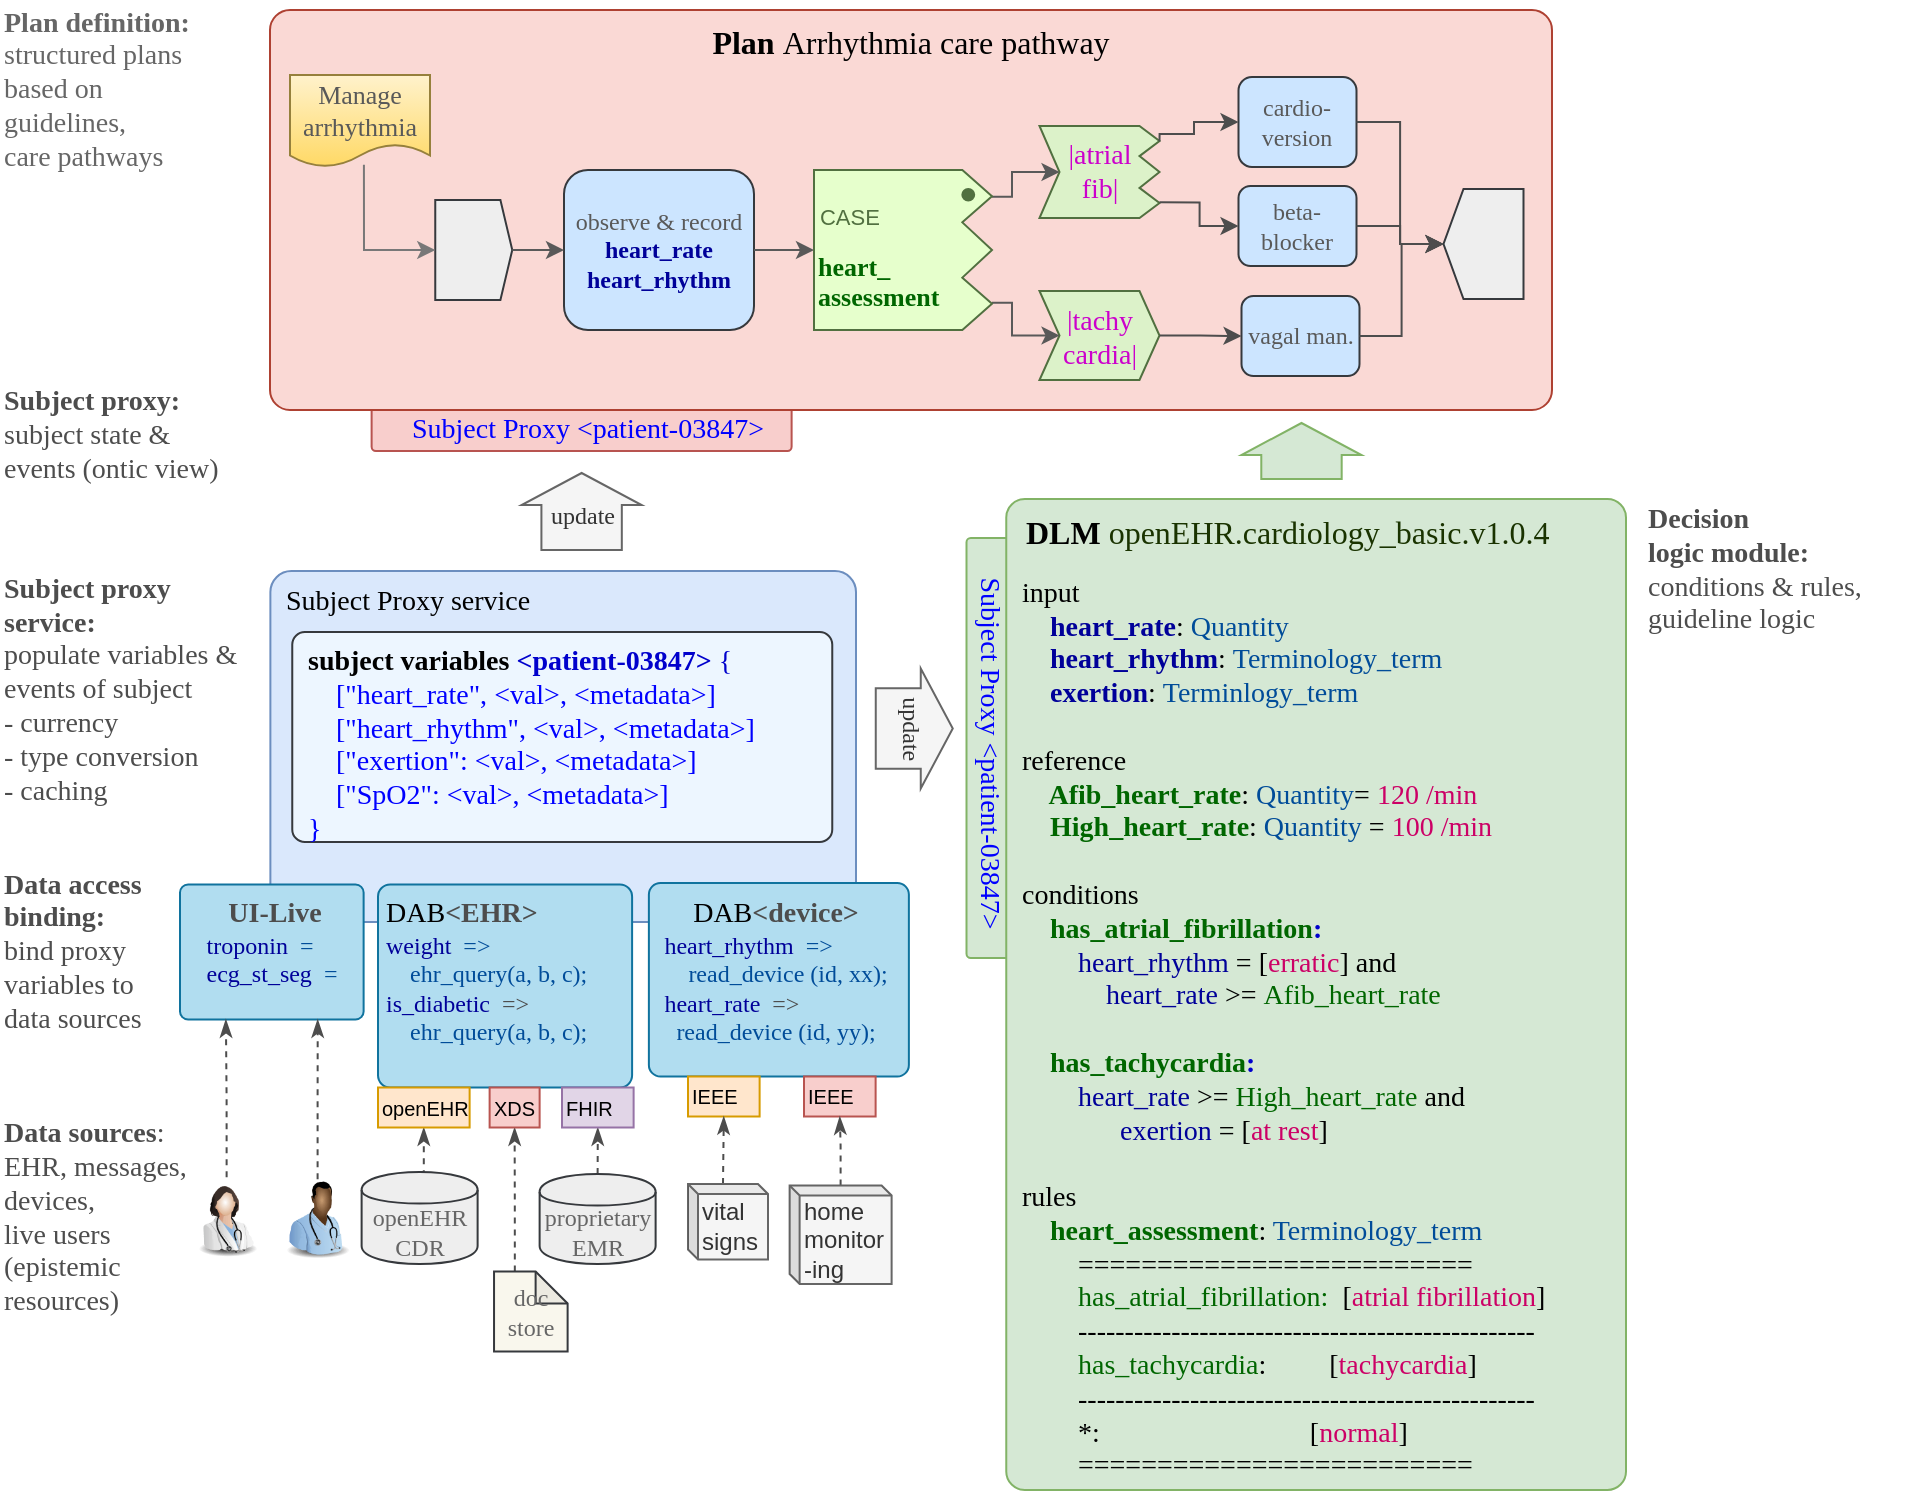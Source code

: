 <mxfile version="12.6.5" type="device"><diagram id="-mjmxiD4SZ3i_Z-_ZSI0" name="Page-1"><mxGraphModel dx="1366" dy="816" grid="1" gridSize="10" guides="1" tooltips="1" connect="1" arrows="1" fold="1" page="1" pageScale="1" pageWidth="1169" pageHeight="827" math="0" shadow="0"><root><mxCell id="0"/><mxCell id="1" parent="0"/><mxCell id="UP3Pb1jud_UOYfhr0eTS-2" value="&lt;div style=&quot;font-size: 14px&quot;&gt;Subject Proxy &amp;lt;patient-03847&amp;gt;&lt;/div&gt;" style="rounded=1;whiteSpace=wrap;html=1;fontSize=14;arcSize=6;verticalAlign=bottom;fillColor=#d5e8d4;strokeColor=#82b366;fontFamily=Tahoma;align=center;spacingLeft=6;strokeWidth=1;rotation=90;fontColor=#0000FF;" vertex="1" parent="1"><mxGeometry x="504.0" y="391.25" width="210" height="35.5" as="geometry"/></mxCell><mxCell id="UP3Pb1jud_UOYfhr0eTS-1" value="&lt;div style=&quot;font-size: 14px&quot;&gt;Subject Proxy &amp;lt;patient-03847&amp;gt;&lt;/div&gt;" style="rounded=1;whiteSpace=wrap;html=1;fontSize=14;arcSize=6;verticalAlign=bottom;fillColor=#f8cecc;strokeColor=#b85450;fontFamily=Tahoma;align=center;spacingLeft=6;strokeWidth=1;fontColor=#0000FF;" vertex="1" parent="1"><mxGeometry x="293.81" y="225" width="210" height="35.5" as="geometry"/></mxCell><mxCell id="zqO9n0Ix8KRmHUmPDD_M-1" value="&lt;div style=&quot;font-size: 14px&quot;&gt;Subject Proxy service&lt;/div&gt;" style="rounded=1;whiteSpace=wrap;html=1;fontSize=14;arcSize=6;verticalAlign=top;fillColor=#dae8fc;strokeColor=#6c8ebf;fontFamily=Tahoma;align=left;spacingLeft=6;strokeWidth=1;" parent="1" vertex="1"><mxGeometry x="243.19" y="320.5" width="292.81" height="175.5" as="geometry"/></mxCell><mxCell id="RvP3062w9t06JpOHgTbH-71" value="&lt;div style=&quot;text-align: center ; font-size: 16px&quot;&gt;&lt;b&gt;DLM&lt;/b&gt; &lt;span style=&quot;font-size: 16px&quot;&gt;&lt;font style=&quot;font-size: 16px&quot; color=&quot;#1a3300&quot;&gt;openEHR.cardiology_basic.v1.0.4&lt;/font&gt;&lt;/span&gt;&lt;/div&gt;&lt;font color=&quot;#595959&quot; style=&quot;font-size: 16px&quot;&gt;&lt;div style=&quot;text-align: center ; font-size: 16px&quot;&gt;&lt;span style=&quot;font-size: 16px&quot;&gt;&amp;nbsp; &amp;nbsp; &amp;nbsp; &amp;nbsp; &amp;nbsp;&lt;/span&gt;&lt;span style=&quot;font-size: 16px&quot;&gt;&amp;nbsp; &amp;nbsp; &amp;nbsp; &amp;nbsp;&lt;/span&gt;&lt;/div&gt;&lt;/font&gt;" style="rounded=1;whiteSpace=wrap;html=1;fontSize=16;arcSize=3;verticalAlign=top;fillColor=#d5e8d4;strokeColor=#82b366;align=left;spacingLeft=8;fontFamily=Tahoma;" parent="1" vertex="1"><mxGeometry x="611.13" y="284.5" width="309.87" height="495.5" as="geometry"/></mxCell><mxCell id="dO6ojmiXCGP0qlEIDVPj-18" value="&lt;font style=&quot;font-size: 14px&quot;&gt;DAB&lt;b&gt;&lt;font color=&quot;#4d4d4d&quot; style=&quot;font-size: 14px&quot;&gt;&amp;lt;EHR&amp;gt;&lt;/font&gt;&lt;/b&gt;&lt;/font&gt;&lt;font style=&quot;font-size: 12px&quot;&gt;&lt;br style=&quot;font-size: 12px&quot;&gt;&lt;div style=&quot;font-size: 12px&quot;&gt;&lt;font style=&quot;font-size: 12px&quot; color=&quot;#000099&quot;&gt;weight&lt;/font&gt;&lt;font color=&quot;#004c99&quot; style=&quot;font-size: 12px&quot;&gt;&amp;nbsp;&lt;/font&gt;&lt;font color=&quot;#004c99&quot; style=&quot;font-size: 12px&quot;&gt;&amp;nbsp;&lt;/font&gt;&lt;font color=&quot;#004c99&quot; style=&quot;font-size: 12px&quot;&gt;=&amp;gt;&amp;nbsp;&lt;/font&gt;&lt;/div&gt;&lt;div style=&quot;font-size: 12px&quot;&gt;&lt;font color=&quot;#004c99&quot; style=&quot;font-size: 12px&quot;&gt;&amp;nbsp; &amp;nbsp; ehr_query(a, b, c);&lt;/font&gt;&lt;br style=&quot;font-size: 12px&quot;&gt;&lt;/div&gt;&lt;/font&gt;&lt;span style=&quot;font-size: 12px&quot;&gt;&lt;div style=&quot;font-size: 12px&quot;&gt;&lt;font color=&quot;#000099&quot; style=&quot;font-size: 12px&quot;&gt;is_diabetic&lt;/font&gt;&lt;font color=&quot;#99004d&quot; style=&quot;font-size: 12px&quot;&gt;&amp;nbsp;&lt;/font&gt;&lt;font color=&quot;#004c99&quot; style=&quot;color: rgb(153 , 0 , 77) ; font-size: 12px&quot;&gt;&amp;nbsp;&lt;/font&gt;&lt;font color=&quot;#4d4d4d&quot; style=&quot;font-size: 12px&quot;&gt;&lt;font style=&quot;font-size: 12px&quot;&gt;=&amp;gt;&lt;/font&gt;&lt;/font&gt;&lt;/div&gt;&lt;/span&gt;&lt;span style=&quot;font-size: 12px&quot;&gt;&lt;font color=&quot;#4d4d4d&quot; style=&quot;font-size: 12px&quot;&gt;&amp;nbsp; &amp;nbsp;&amp;nbsp;&lt;/font&gt;&lt;/span&gt;&lt;span style=&quot;color: rgb(0 , 76 , 153) ; font-size: 12px&quot;&gt;ehr_query(a, b, c);&lt;/span&gt;&lt;span style=&quot;color: rgb(0 , 76 , 153) ; font-size: 12px&quot;&gt;&lt;br style=&quot;font-size: 12px&quot;&gt;&lt;/span&gt;&lt;span style=&quot;font-size: 12px&quot;&gt;&lt;div style=&quot;font-size: 12px&quot;&gt;&lt;br style=&quot;font-size: 12px&quot;&gt;&lt;/div&gt;&lt;/span&gt;" style="rounded=1;whiteSpace=wrap;html=1;fontSize=12;arcSize=6;verticalAlign=top;fillColor=#b1ddf0;strokeColor=#10739e;spacingLeft=2;fontFamily=Tahoma;align=left;" parent="1" vertex="1"><mxGeometry x="297" y="477.25" width="127.05" height="101.5" as="geometry"/></mxCell><mxCell id="16MvoikH8xTGFlD27zRF-5" value="&lt;b style=&quot;font-size: 14px&quot;&gt;Decision&amp;nbsp;&amp;nbsp;&lt;br style=&quot;font-size: 14px&quot;&gt;logic&amp;nbsp;module:&lt;/b&gt;&lt;br style=&quot;font-size: 14px&quot;&gt;conditions &amp;amp; rules,&lt;br&gt;guideline logic" style="text;html=1;align=left;verticalAlign=middle;resizable=0;points=[];autosize=1;fontSize=14;fontColor=#4D4D4D;fontFamily=Tahoma;" parent="1" vertex="1"><mxGeometry x="930" y="284.5" width="130" height="70" as="geometry"/></mxCell><mxCell id="16MvoikH8xTGFlD27zRF-6" value="&lt;b style=&quot;font-size: 14px&quot;&gt;Subject proxy:&lt;/b&gt;&lt;br style=&quot;font-size: 14px&quot;&gt;subject state &amp;amp; &lt;br&gt;events&amp;nbsp;(ontic view)" style="text;html=1;align=left;verticalAlign=middle;resizable=0;points=[];autosize=1;fontSize=14;fontColor=#4D4D4D;fontFamily=Tahoma;" parent="1" vertex="1"><mxGeometry x="108.0" y="223" width="130" height="60" as="geometry"/></mxCell><mxCell id="16MvoikH8xTGFlD27zRF-7" value="&lt;b style=&quot;font-size: 14px&quot;&gt;Data access &lt;br style=&quot;font-size: 14px&quot;&gt;binding:&lt;/b&gt;&lt;br style=&quot;font-size: 14px&quot;&gt;bind proxy&amp;nbsp;&lt;br style=&quot;font-size: 14px&quot;&gt;variables to&lt;br style=&quot;font-size: 14px&quot;&gt;data sources" style="text;html=1;align=left;verticalAlign=middle;resizable=0;points=[];autosize=1;fontSize=14;fontColor=#4D4D4D;fontFamily=Tahoma;" parent="1" vertex="1"><mxGeometry x="108" y="466" width="100" height="90" as="geometry"/></mxCell><mxCell id="16MvoikH8xTGFlD27zRF-8" value="" style="html=1;shadow=0;dashed=0;align=center;verticalAlign=middle;shape=mxgraph.arrows2.arrow;dy=0.33;dx=16;direction=south;notch=0;fontSize=18;fillColor=#d5e8d4;strokeColor=#82b366;flipV=1;fontFamily=Tahoma;" parent="1" vertex="1"><mxGeometry x="728.745" y="246.5" width="60" height="28" as="geometry"/></mxCell><mxCell id="16MvoikH8xTGFlD27zRF-11" value="&lt;font style=&quot;font-size: 14px&quot;&gt;DAB&lt;b&gt;&lt;font color=&quot;#4d4d4d&quot; style=&quot;font-size: 14px&quot;&gt;&amp;lt;device&amp;gt;&lt;/font&gt;&lt;/b&gt;&lt;/font&gt;&lt;font style=&quot;font-size: 12px&quot;&gt;&lt;font style=&quot;font-size: 12px&quot;&gt;&lt;br style=&quot;font-size: 12px&quot;&gt;&lt;/font&gt;&lt;div style=&quot;text-align: left ; font-size: 12px&quot;&gt;&lt;font style=&quot;font-size: 12px&quot; color=&quot;#000099&quot;&gt;heart_rhythm&lt;/font&gt;&lt;font color=&quot;#004c99&quot; style=&quot;font-size: 12px&quot;&gt;&amp;nbsp;&lt;/font&gt;&lt;font color=&quot;#004c99&quot; style=&quot;font-size: 12px&quot;&gt;&amp;nbsp;&lt;/font&gt;&lt;font color=&quot;#004c99&quot; style=&quot;font-size: 12px&quot;&gt;=&amp;gt;&amp;nbsp;&lt;/font&gt;&lt;/div&gt;&lt;div style=&quot;font-size: 12px ; text-align: left&quot;&gt;&lt;font color=&quot;#004c99&quot; style=&quot;font-size: 12px&quot;&gt;&amp;nbsp; &amp;nbsp; read_device (id, xx);&lt;/font&gt;&lt;br style=&quot;font-size: 12px&quot;&gt;&lt;/div&gt;&lt;/font&gt;&lt;span style=&quot;font-size: 12px&quot;&gt;&lt;div style=&quot;text-align: left ; font-size: 12px&quot;&gt;&lt;font color=&quot;#000099&quot; style=&quot;font-size: 12px&quot;&gt;heart_rate&lt;/font&gt;&lt;font color=&quot;#99004d&quot; style=&quot;font-size: 12px&quot;&gt;&amp;nbsp;&lt;/font&gt;&lt;font color=&quot;#004c99&quot; style=&quot;color: rgb(153 , 0 , 77) ; font-size: 12px&quot;&gt;&amp;nbsp;&lt;/font&gt;&lt;font color=&quot;#4d4d4d&quot; style=&quot;font-size: 12px&quot;&gt;=&amp;gt;&amp;nbsp;&lt;/font&gt;&lt;span style=&quot;color: rgb(77 , 77 , 77) ; font-size: 12px&quot;&gt;&amp;nbsp; &amp;nbsp;&lt;/span&gt;&lt;/div&gt;&lt;/span&gt;&lt;span style=&quot;color: rgb(0 , 76 , 153) ; font-size: 12px ; text-align: left&quot;&gt;read_device (id, yy);&lt;br style=&quot;font-size: 12px&quot;&gt;&lt;/span&gt;&lt;span style=&quot;font-size: 12px&quot;&gt;&lt;div style=&quot;text-align: left ; font-size: 12px&quot;&gt;&lt;br style=&quot;font-size: 12px&quot;&gt;&lt;/div&gt;&lt;/span&gt;" style="rounded=1;whiteSpace=wrap;html=1;fontSize=12;arcSize=6;verticalAlign=top;fillColor=#b1ddf0;strokeColor=#10739e;spacingLeft=-2;fontFamily=Tahoma;" parent="1" vertex="1"><mxGeometry x="432.44" y="476.5" width="130" height="96.75" as="geometry"/></mxCell><mxCell id="GozgkgP7t_RQeWkjlfC9-20" style="edgeStyle=orthogonalEdgeStyle;rounded=0;orthogonalLoop=1;jettySize=auto;html=1;exitX=0.5;exitY=0;exitDx=0;exitDy=0;entryX=0.5;entryY=1;entryDx=0;entryDy=0;dashed=1;endArrow=classicThin;endFill=1;strokeColor=#4D4D4D;fontSize=10;" parent="1" source="16MvoikH8xTGFlD27zRF-13" target="GozgkgP7t_RQeWkjlfC9-10" edge="1"><mxGeometry relative="1" as="geometry"/></mxCell><mxCell id="16MvoikH8xTGFlD27zRF-13" value="openEHR CDR" style="shape=cylinder;whiteSpace=wrap;html=1;boundedLbl=1;backgroundOutline=1;fontSize=12;fillColor=#eeeeee;strokeColor=#36393d;fontColor=#666666;fontFamily=Tahoma;" parent="1" vertex="1"><mxGeometry x="288.81" y="621" width="58" height="46" as="geometry"/></mxCell><mxCell id="GozgkgP7t_RQeWkjlfC9-16" style="edgeStyle=orthogonalEdgeStyle;rounded=0;orthogonalLoop=1;jettySize=auto;html=1;exitX=0.5;exitY=0;exitDx=0;exitDy=0;entryX=0.5;entryY=1;entryDx=0;entryDy=0;dashed=1;endArrow=classicThin;endFill=1;strokeColor=#4D4D4D;fontSize=10;" parent="1" source="16MvoikH8xTGFlD27zRF-16" target="GozgkgP7t_RQeWkjlfC9-13" edge="1"><mxGeometry relative="1" as="geometry"/></mxCell><mxCell id="16MvoikH8xTGFlD27zRF-16" value="proprietary EMR" style="shape=cylinder;whiteSpace=wrap;html=1;boundedLbl=1;backgroundOutline=1;fontSize=12;fillColor=#eeeeee;strokeColor=#36393d;fontColor=#666666;fontFamily=Tahoma;" parent="1" vertex="1"><mxGeometry x="377.81" y="622" width="58" height="45" as="geometry"/></mxCell><mxCell id="GozgkgP7t_RQeWkjlfC9-19" style="edgeStyle=orthogonalEdgeStyle;rounded=0;orthogonalLoop=1;jettySize=auto;html=1;exitX=0;exitY=0;exitDx=10.395;exitDy=0;exitPerimeter=0;entryX=0.5;entryY=1;entryDx=0;entryDy=0;dashed=1;endArrow=classicThin;endFill=1;strokeColor=#4D4D4D;fontSize=10;" parent="1" source="16MvoikH8xTGFlD27zRF-17" target="GozgkgP7t_RQeWkjlfC9-12" edge="1"><mxGeometry relative="1" as="geometry"/></mxCell><mxCell id="16MvoikH8xTGFlD27zRF-17" value="doc store" style="shape=note;whiteSpace=wrap;html=1;backgroundOutline=1;darkOpacity=0.05;fontSize=12;size=16;fillColor=#f9f7ed;strokeColor=#36393d;fontColor=#666666;fontFamily=Tahoma;" parent="1" vertex="1"><mxGeometry x="355.02" y="670.75" width="36.79" height="40" as="geometry"/></mxCell><mxCell id="16MvoikH8xTGFlD27zRF-20" value="&lt;b style=&quot;font-size: 14px&quot;&gt;Plan&amp;nbsp;definition:&lt;/b&gt;&lt;br style=&quot;font-size: 14px&quot;&gt;structured plans&lt;br&gt;based on&lt;br&gt;guidelines,&lt;br&gt;care pathways" style="text;html=1;align=left;verticalAlign=middle;resizable=0;points=[];autosize=1;fontSize=14;fontColor=#666666;fontFamily=Tahoma;" parent="1" vertex="1"><mxGeometry x="108.0" y="35" width="120" height="90" as="geometry"/></mxCell><mxCell id="RvP3062w9t06JpOHgTbH-34" value="&lt;font color=&quot;#000000&quot; style=&quot;font-size: 16px&quot;&gt;&lt;b&gt;Plan&lt;/b&gt;&amp;nbsp;&lt;span style=&quot;font-size: 16px&quot;&gt;Arrhythmia care pathway&lt;/span&gt;&lt;/font&gt;" style="rounded=1;whiteSpace=wrap;html=1;fontSize=16;arcSize=5;fillColor=#fad9d5;strokeColor=#ae4132;verticalAlign=top;fontFamily=Tahoma;" parent="1" vertex="1"><mxGeometry x="243" y="40" width="641" height="200" as="geometry"/></mxCell><mxCell id="RvP3062w9t06JpOHgTbH-6" value="observe &amp;amp; record&lt;br&gt;&lt;font color=&quot;#000099&quot;&gt;&lt;span style=&quot;text-align: left&quot;&gt;&lt;font&gt;&lt;b&gt;heart_rate&lt;/b&gt;&lt;/font&gt;&lt;/span&gt;&lt;b&gt;&lt;br&gt;&lt;/b&gt;&lt;/font&gt;&lt;font color=&quot;#000099&quot;&gt;&lt;b&gt;heart_rhythm&lt;/b&gt;&lt;/font&gt;" style="shape=ext;rounded=1;html=1;whiteSpace=wrap;shadow=0;glass=0;comic=0;labelBackgroundColor=none;strokeColor=#36393d;strokeWidth=1;fillColor=#cce5ff;fontFamily=Tahoma;fontSize=12;align=center;fontColor=#595959;" parent="1" vertex="1"><mxGeometry x="390" y="120" width="95" height="80" as="geometry"/></mxCell><mxCell id="RvP3062w9t06JpOHgTbH-7" value="" style="endArrow=classic;html=1;labelBackgroundColor=none;strokeColor=#595959;strokeWidth=1;fontFamily=Tahoma;fontSize=14;fontColor=#525252;entryX=0;entryY=0.5;exitX=1;exitY=0.5;fillColor=#f5f5f5;gradientColor=#b3b3b3;entryDx=0;entryDy=0;exitDx=0;exitDy=0;" parent="1" source="RvP3062w9t06JpOHgTbH-6" target="dO6ojmiXCGP0qlEIDVPj-1" edge="1"><mxGeometry width="50" height="50" relative="1" as="geometry"><mxPoint x="500.25" y="160" as="sourcePoint"/><mxPoint x="522.75" y="159.5" as="targetPoint"/></mxGeometry></mxCell><mxCell id="RvP3062w9t06JpOHgTbH-8" value="&lt;br style=&quot;font-size: 12px&quot;&gt;" style="shape=stencil(tZTbDoMgDIafhtsFbdz9wrb3YK5OMgYG2Onth6DJnLrsoIkx6f/br4UiBJgteYUkpSWBNUlToP7lw2sMl1kMua0wd1G7cCP4TmJ0rDP6iFexdw1BqBKNcLULG0JX/pv6AZZrpTxEaGU7zpPvYVwon0tvEdZ0c+9Eleef0KGJahLU7efMRTYDNZmj0y6z7XvaTieidntNZpnUNNTkRyYwr4wdYmA7nh8PRp/VfrCTitc/SM9o7ZO+4PtjP7TANlsK9ZSdDZ3vz9OXL5ue/Vcevq1Pv03PpbY/bF6YZ28sQR2ZJbBCG3wz5EJIGS/EsZLDbijaYwc13s9BeAA=);whiteSpace=wrap;html=1;fillColor=#eeeeee;fontSize=12;strokeColor=#36393d;fontFamily=Tahoma;" parent="1" vertex="1"><mxGeometry x="325.63" y="135" width="38.5" height="50" as="geometry"/></mxCell><mxCell id="RvP3062w9t06JpOHgTbH-3" value="" style="endArrow=classic;html=1;labelBackgroundColor=none;strokeColor=#595959;strokeWidth=1;fontFamily=Tahoma;fontSize=14;fontColor=#525252;exitX=1;exitY=0.5;fillColor=#f5f5f5;gradientColor=#b3b3b3;fontStyle=0;entryX=0;entryY=0.5;exitDx=0;exitDy=0;" parent="1" source="RvP3062w9t06JpOHgTbH-8" target="RvP3062w9t06JpOHgTbH-6" edge="1"><mxGeometry width="50" height="50" relative="1" as="geometry"><mxPoint x="400.25" y="167.5" as="sourcePoint"/><mxPoint x="402.75" y="123.5" as="targetPoint"/></mxGeometry></mxCell><mxCell id="RvP3062w9t06JpOHgTbH-13" value="&lt;font color=&quot;#cc00cc&quot; style=&quot;font-size: 14px;&quot;&gt;|tachy&lt;br style=&quot;font-size: 14px;&quot;&gt;cardia|&lt;/font&gt;" style="shape=stencil(tZXtboMgFIavhr8LH0Oznwtd74NSNkkpGLTtdvc7iiZlfmzVmRjNeY/vwzG8RMREVchSI4oLxHaIUs7hBuUtlhmOpaxKreqoXWUw8mB17FR18Cd9M8e6IxhX6GDqpsveEH6Fd5qLCeWdA4jxrko6d32ASePAiz8jrFv+K6lK4J91rUNUSavu/8584htQySaTkixPuf3sP8h43bQT1IfnTahkk936HypZyGQClKkgM3GQ6vQR/MUdRyd5N9Yqb32AMj7bhRBlO7Gn4mXmI+IxGzdzkuPnuQSUsjmcg0bfPvurnj9yY9jebY27c/N19iy107zb/cUD8Ef9K+1kwQco6ys9tXegD7avVSeyBinzQf8Swpim+ayNRn/AbtX4D2mFbw==);whiteSpace=wrap;html=1;fillColor=#d5e8d4;strokeColor=#82b366;gradientColor=#97d077;fontSize=14;fontColor=#0000F0;verticalAlign=top;fontStyle=0;fontFamily=Tahoma;" parent="1" vertex="1"><mxGeometry x="627.75" y="180.5" width="60" height="44.5" as="geometry"/></mxCell><mxCell id="RvP3062w9t06JpOHgTbH-15" value="cardio-version" style="shape=stencil(tZThCoIwFIWfZn9jcwj9jVXvsfSaQ9tkrqy3b+4atFKJUJDBPUe/e9h2JVy0pWyAJLQkfE+SJE394ssOyy3FUrYNZA61m7RKnmpAp3XWVNCp3A0EpUuwyvUuPxC68+/0DxeZ0dpDlNFt5Lz5HiaV9t/SO8KG9o+oajz/Ag4sqiyox9+Zm3QFKlsjacx85V426ULUOCtb5aSWobI/mVx4ZeoSc3GSWXW25qrz0STBsf0QzV/uj8GLx3Ik0ERbLgpjYSZPoeoaZ3dq78bd0PSLHVT8lQThCQ==);whiteSpace=wrap;html=1;fontSize=12;align=center;fillColor=#cce5ff;strokeColor=#36393d;fontColor=#595959;fontFamily=Tahoma;" parent="1" vertex="1"><mxGeometry x="727.25" y="73.5" width="59" height="45" as="geometry"/></mxCell><mxCell id="RvP3062w9t06JpOHgTbH-17" value="vagal man." style="shape=stencil(tZThCoIwFIWfZn9jcwj9jVXvsfSaQ9tkrqy3b+4atFKJUJDBPUe/e9h2JVy0pWyAJLQkfE+SJE394ssOyy3FUrYNZA61m7RKnmpAp3XWVNCp3A0EpUuwyvUuPxC68+/0DxeZ0dpDlNFt5Lz5HiaV9t/SO8KG9o+oajz/Ag4sqiyox9+Zm3QFKlsjacx85V426ULUOCtb5aSWobI/mVx4ZeoSc3GSWXW25qrz0STBsf0QzV/uj8GLx3Ik0ERbLgpjYSZPoeoaZ3dq78bd0PSLHVT8lQThCQ==);whiteSpace=wrap;html=1;fontSize=12;align=center;fillColor=#cce5ff;strokeColor=#36393d;fontColor=#595959;fontFamily=Tahoma;" parent="1" vertex="1"><mxGeometry x="728.75" y="183" width="59" height="40" as="geometry"/></mxCell><mxCell id="RvP3062w9t06JpOHgTbH-12" style="edgeStyle=orthogonalEdgeStyle;rounded=0;orthogonalLoop=1;jettySize=auto;html=1;exitX=1;exitY=0.5;exitDx=0;exitDy=0;fontSize=12;strokeColor=#4D4D4D;fontFamily=Tahoma;" parent="1" source="RvP3062w9t06JpOHgTbH-13" target="RvP3062w9t06JpOHgTbH-17" edge="1"><mxGeometry relative="1" as="geometry"/></mxCell><mxCell id="RvP3062w9t06JpOHgTbH-19" value="&lt;span style=&quot;font-size: 14px;&quot;&gt;&lt;font style=&quot;font-size: 14px;&quot; color=&quot;#cc00cc&quot;&gt;|atrial &lt;br style=&quot;font-size: 14px;&quot;&gt;fib|&lt;/font&gt;&lt;/span&gt;" style="shape=stencil(tZXbcoIwEIafJrdODgbsZSfW94iYlowxYQLV+vZdCHbkWDU6w8DsLvvtD+w/ICbKXBYKUZwjtkaUcg4nCE8hTHAIZVmorAq5o/Rabo0KlbLybq9Oele1BG1z5XVVV9kHwu9wT30wkTlrAaKdLTuVqzrApLbQi38CrB1/7kQF8A+qUj5kSZPd3M5c8BdQSZe5IEn6JLV/pHNPf4+MIxWPU+/W26GSl3yx51D7z79iN2OZgMzUPjOxldn+y7tvuxsV86mNyZxxHsJwbQYhytZiQ8XbzHMEt403c5Li5dwSFLL26KBwKR/cUc07bwx76TbaXnXzuPak2z79Rm6aTlZx42na7t/DClgap2CZxM3n9+qPbCcPvMDMuFJNrS7kB9vbZCesBiZzXv3jwWCmeauNOn/AbrLhT9okfgE=);whiteSpace=wrap;html=1;fillColor=#d5e8d4;strokeColor=#82b366;gradientColor=#97d077;fontSize=14;verticalAlign=top;fontStyle=0;fontFamily=Tahoma;" parent="1" vertex="1"><mxGeometry x="627.75" y="98" width="60" height="46" as="geometry"/></mxCell><mxCell id="RvP3062w9t06JpOHgTbH-9" style="edgeStyle=orthogonalEdgeStyle;rounded=0;html=1;exitX=1;exitY=0.167;exitDx=0;exitDy=0;entryX=0;entryY=0.5;entryDx=0;entryDy=0;jettySize=auto;orthogonalLoop=1;strokeColor=#4D4D4D;fontFamily=Tahoma;" parent="1" source="RvP3062w9t06JpOHgTbH-19" target="RvP3062w9t06JpOHgTbH-15" edge="1"><mxGeometry relative="1" as="geometry"><mxPoint x="802.25" y="43.5" as="targetPoint"/><Array as="points"><mxPoint x="688" y="102"/><mxPoint x="705" y="102"/><mxPoint x="705" y="96"/></Array></mxGeometry></mxCell><mxCell id="RvP3062w9t06JpOHgTbH-21" value="beta-blocker" style="shape=stencil(tZThCoIwFIWfZn9jcwj9jVXvsfSaQ9tkrqy3b+4atFKJUJDBPUe/e9h2JVy0pWyAJLQkfE+SJE394ssOyy3FUrYNZA61m7RKnmpAp3XWVNCp3A0EpUuwyvUuPxC68+/0DxeZ0dpDlNFt5Lz5HiaV9t/SO8KG9o+oajz/Ag4sqiyox9+Zm3QFKlsjacx85V426ULUOCtb5aSWobI/mVx4ZeoSc3GSWXW25qrz0STBsf0QzV/uj8GLx3Ik0ERbLgpjYSZPoeoaZ3dq78bd0PSLHVT8lQThCQ==);whiteSpace=wrap;html=1;fontSize=12;align=center;fillColor=#cce5ff;strokeColor=#36393d;fontColor=#595959;fontFamily=Tahoma;" parent="1" vertex="1"><mxGeometry x="727.25" y="128" width="59" height="40" as="geometry"/></mxCell><mxCell id="RvP3062w9t06JpOHgTbH-18" style="edgeStyle=orthogonalEdgeStyle;rounded=0;orthogonalLoop=1;jettySize=auto;html=1;exitX=1;exitY=0.83;exitDx=0;exitDy=0;entryX=0;entryY=0.5;entryDx=0;entryDy=0;strokeColor=#4D4D4D;fontSize=12;fontFamily=Tahoma;" parent="1" source="RvP3062w9t06JpOHgTbH-19" target="RvP3062w9t06JpOHgTbH-21" edge="1"><mxGeometry relative="1" as="geometry"/></mxCell><mxCell id="RvP3062w9t06JpOHgTbH-29" value="" style="shape=stencil(tZRhb4MgEIZ/DV8bhdplHxfX/Q9K2SSlYIC127/vyWkiEdtmU2PUe8/34cQDwmrf8FYSWjSEvRNKqwouEF4x3BYYct9KEVC7cKf4QUvM+ODsSV7VMfQEZRrpVOiybE+KN3inO1ktrDEAUdb4JDPKA4wrA97iB2H98L9J1AL/LIN0qJZR/XieualWoJZrVJoyh7qXrXQhalprucqfWoZa/pHJalDmmpjVBy5OX85+m2O2kk+ltbDaOgjxHgcilO3jcecjcInlzWzHXvvnvLnl3cKcJIb02V7kaGpy6y3HHexamZF9u6i934qe95f/9Kd2+rJ5DBDaejk39aBPZj+qM60CTWKdfNBD2Az3WyXbuRN2VHH7j8IN);whiteSpace=wrap;html=1;fillColor=#f5f5f5;gradientColor=#b3b3b3;fontSize=11;strokeColor=#666666;fontFamily=Tahoma;" parent="1" vertex="1"><mxGeometry x="829.75" y="129.5" width="40" height="55" as="geometry"/></mxCell><mxCell id="RvP3062w9t06JpOHgTbH-14" style="edgeStyle=orthogonalEdgeStyle;rounded=0;orthogonalLoop=1;jettySize=auto;html=1;exitX=1;exitY=0.5;exitDx=0;exitDy=0;entryX=0;entryY=0.5;entryDx=0;entryDy=0;strokeColor=#4D4D4D;fontSize=12;fontFamily=Tahoma;" parent="1" source="RvP3062w9t06JpOHgTbH-15" target="RvP3062w9t06JpOHgTbH-29" edge="1"><mxGeometry relative="1" as="geometry"><mxPoint x="806.75" y="169.685" as="targetPoint"/></mxGeometry></mxCell><mxCell id="RvP3062w9t06JpOHgTbH-16" style="edgeStyle=orthogonalEdgeStyle;rounded=0;orthogonalLoop=1;jettySize=auto;html=1;exitX=1;exitY=0.5;exitDx=0;exitDy=0;entryX=0;entryY=0.5;entryDx=0;entryDy=0;strokeColor=#4D4D4D;fontSize=12;fontFamily=Tahoma;" parent="1" source="RvP3062w9t06JpOHgTbH-17" target="RvP3062w9t06JpOHgTbH-29" edge="1"><mxGeometry relative="1" as="geometry"><mxPoint x="804.75" y="87.5" as="targetPoint"/></mxGeometry></mxCell><mxCell id="RvP3062w9t06JpOHgTbH-20" style="edgeStyle=orthogonalEdgeStyle;rounded=0;orthogonalLoop=1;jettySize=auto;html=1;exitX=1;exitY=0.5;exitDx=0;exitDy=0;entryX=0;entryY=0.5;entryDx=0;entryDy=0;strokeColor=#4D4D4D;fontSize=12;fontFamily=Tahoma;" parent="1" source="RvP3062w9t06JpOHgTbH-21" target="RvP3062w9t06JpOHgTbH-29" edge="1"><mxGeometry relative="1" as="geometry"><mxPoint x="806.75" y="206.315" as="targetPoint"/></mxGeometry></mxCell><mxCell id="RvP3062w9t06JpOHgTbH-30" value="&lt;div style=&quot;text-align: center&quot;&gt;Manage arrhythmia&lt;/div&gt;" style="shape=document;whiteSpace=wrap;html=1;boundedLbl=1;shadow=0;glass=0;comic=0;labelBackgroundColor=none;strokeColor=#96803C;strokeWidth=1;fillColor=#fff2cc;fontFamily=Tahoma;fontSize=13;align=center;fontStyle=0;size=0.25;gradientColor=#ffd966;fontColor=#595959;" parent="1" vertex="1"><mxGeometry x="253" y="72.5" width="70" height="46" as="geometry"/></mxCell><mxCell id="RvP3062w9t06JpOHgTbH-1" style="edgeStyle=orthogonalEdgeStyle;rounded=0;html=1;entryX=0;entryY=0.5;entryDx=0;entryDy=0;jettySize=auto;orthogonalLoop=1;fontSize=12;strokeWidth=1;strokeColor=#787878;exitX=0.528;exitY=0.975;exitDx=0;exitDy=0;exitPerimeter=0;fontFamily=Tahoma;" parent="1" source="RvP3062w9t06JpOHgTbH-30" target="RvP3062w9t06JpOHgTbH-8" edge="1"><mxGeometry relative="1" as="geometry"><mxPoint x="297.25" y="116.5" as="sourcePoint"/><Array as="points"><mxPoint x="290" y="160"/></Array></mxGeometry></mxCell><mxCell id="RvP3062w9t06JpOHgTbH-33" style="edgeStyle=orthogonalEdgeStyle;rounded=0;orthogonalLoop=1;jettySize=auto;html=1;exitX=1;exitY=0.83;exitDx=0;exitDy=0;entryX=0.167;entryY=0.5;entryDx=0;entryDy=0;entryPerimeter=0;fontSize=12;strokeColor=#595959;fontFamily=Tahoma;" parent="1" source="dO6ojmiXCGP0qlEIDVPj-1" target="RvP3062w9t06JpOHgTbH-13" edge="1"><mxGeometry relative="1" as="geometry"><Array as="points"><mxPoint x="614" y="186"/><mxPoint x="614" y="203"/></Array><mxPoint x="567.75" y="177.65" as="sourcePoint"/></mxGeometry></mxCell><mxCell id="RvP3062w9t06JpOHgTbH-10" style="edgeStyle=orthogonalEdgeStyle;rounded=0;orthogonalLoop=1;jettySize=auto;html=1;exitX=1;exitY=0.167;exitDx=0;exitDy=0;entryX=0.167;entryY=0.5;entryDx=0;entryDy=0;entryPerimeter=0;fontSize=14;strokeColor=#595959;fontFamily=Tahoma;" parent="1" source="dO6ojmiXCGP0qlEIDVPj-1" target="RvP3062w9t06JpOHgTbH-19" edge="1"><mxGeometry relative="1" as="geometry"><mxPoint x="622.75" y="189" as="targetPoint"/><mxPoint x="567.75" y="141.185" as="sourcePoint"/><Array as="points"><mxPoint x="614" y="133"/><mxPoint x="614" y="121"/></Array></mxGeometry></mxCell><mxCell id="dO6ojmiXCGP0qlEIDVPj-1" value="&lt;font style=&quot;font-size: 13px&quot;&gt;&lt;br style=&quot;font-size: 13px&quot;&gt;&lt;font color=&quot;#006600&quot; style=&quot;font-size: 13px&quot;&gt;&lt;br style=&quot;font-size: 13px&quot;&gt;&lt;/font&gt;&lt;span style=&quot;font-size: 13px&quot;&gt;&lt;font color=&quot;#006600&quot; style=&quot;font-size: 13px&quot;&gt;&lt;b&gt;heart_&lt;/b&gt;&lt;br style=&quot;font-size: 13px&quot;&gt;&lt;b&gt;assessment&lt;/b&gt;&lt;/font&gt;&lt;br style=&quot;font-size: 13px&quot;&gt;&lt;/span&gt;&lt;/font&gt;" style="shape=stencil(tVbbjoMgEP0aXxuFot3HhrU/sF9ALV1JKRikl/37Rccm0kpv2sRoZsZz5ihz0AjTumQVj1BcRvg7QogQd3LhCcI0hpDVFS8s5I7MCLaWHCq1NXrHT2JjOwahSm6Ebao4j+Klu6c5MC20Uo5EaFV7lV7dkTGhHDY+A1nX/s+LKse/55YbyCZtdvU854x8gDXxOWdJmk2j9oqXfETtNKy+1uQjqzUN6/XzL/DTtJi6TGiWMV2zYvdr9EFtBsVshZSFltq4EK5towjhPF2tKL3zHOC0YTBJsnge3wFXrPHnTeFS3usjv++6IdoLWgrVQ5Nx8NSHf43rnizGtUdZN39vK8DZOAXzdFx/8qr+l+GF1DUPDZ7L38xemw0YxVlEG/7AQWCFUMutVvZNm1h+bnYJxw8YuvzJ4XV0Lwf504Ue+jUoMrgRPBTJpRRVHV7xdOZ/xOcQlf0oLGpYdrtkNyvTZuEPok38Aw==);whiteSpace=wrap;html=1;fontSize=13;fillColor=#cdeb8b;strokeColor=#36393d;align=left;verticalAlign=middle;fontFamily=Tahoma;" parent="1" vertex="1"><mxGeometry x="515" y="120" width="89" height="80" as="geometry"/></mxCell><mxCell id="16MvoikH8xTGFlD27zRF-23" value="&lt;font style=&quot;font-size: 12px&quot;&gt;update&lt;/font&gt;" style="html=1;shadow=0;align=center;verticalAlign=middle;shape=mxgraph.arrows2.arrow;dy=0.33;dx=16;direction=south;notch=0;fontSize=18;flipV=1;fontFamily=Tahoma;fillColor=#f5f5f5;strokeColor=#666666;fontColor=#333333;" parent="1" vertex="1"><mxGeometry x="368.81" y="271.5" width="60" height="38.5" as="geometry"/></mxCell><mxCell id="K_8rpJOvDZrePxqkqU6q-1" value="input&lt;br&gt;&lt;div style=&quot;white-space: normal&quot;&gt;&lt;b style=&quot;white-space: nowrap&quot;&gt;&lt;font color=&quot;#000099&quot;&gt;&amp;nbsp; &amp;nbsp; heart_rate&lt;/font&gt;&lt;/b&gt;&lt;span style=&quot;white-space: nowrap&quot;&gt;:&amp;nbsp;&lt;/span&gt;&lt;font color=&quot;#004c99&quot; style=&quot;white-space: nowrap&quot;&gt;Quantity&lt;/font&gt;&lt;br&gt;&lt;/div&gt;&lt;font style=&quot;white-space: normal&quot;&gt;&lt;span style=&quot;white-space: nowrap&quot;&gt;&lt;div style=&quot;font-weight: bold&quot;&gt;&lt;b&gt;&lt;font color=&quot;#990000&quot;&gt;&amp;nbsp; &amp;nbsp;&amp;nbsp;&lt;/font&gt;&lt;font color=&quot;#000099&quot;&gt;heart_rhythm&lt;/font&gt;&lt;/b&gt;&lt;span style=&quot;font-weight: normal&quot;&gt;:&amp;nbsp;&lt;/span&gt;&lt;font color=&quot;#004c99&quot; style=&quot;font-weight: normal&quot;&gt;Terminology_term&lt;/font&gt;&lt;/div&gt;&lt;div&gt;&lt;div style=&quot;font-weight: bold&quot;&gt;&lt;b&gt;&lt;font color=&quot;#990000&quot;&gt;&amp;nbsp; &amp;nbsp;&amp;nbsp;&lt;/font&gt;&lt;font color=&quot;#000099&quot;&gt;exertion&lt;/font&gt;&lt;/b&gt;&lt;span style=&quot;font-weight: normal&quot;&gt;:&amp;nbsp;&lt;/span&gt;&lt;font color=&quot;#004c99&quot; style=&quot;font-weight: normal&quot;&gt;Terminlogy_term&lt;/font&gt;&lt;/div&gt;&lt;/div&gt;&lt;/span&gt;&lt;/font&gt;&lt;br&gt;reference&lt;br style=&quot;font-size: 14px&quot;&gt;&lt;b style=&quot;color: rgb(0 , 0 , 204) ; font-size: 14px&quot;&gt;&amp;nbsp; &amp;nbsp; &lt;/b&gt;&lt;b style=&quot;font-size: 14px&quot;&gt;&lt;font color=&quot;#006600&quot;&gt;Afib_heart_rate&lt;/font&gt;&lt;/b&gt;:&amp;nbsp;&lt;font color=&quot;#004c99&quot; style=&quot;font-size: 14px&quot;&gt;Quantity&lt;/font&gt;= &lt;font color=&quot;#cc0066&quot;&gt;120 /min&lt;/font&gt;&lt;br style=&quot;font-size: 14px&quot;&gt;&lt;font style=&quot;font-size: 14px&quot;&gt;&lt;b style=&quot;font-size: 14px&quot;&gt;&lt;font color=&quot;#0000cc&quot;&gt;&amp;nbsp; &amp;nbsp; &lt;/font&gt;&lt;font color=&quot;#006600&quot;&gt;High_heart_rate&lt;/font&gt;&lt;/b&gt;&lt;/font&gt;:&amp;nbsp;&lt;span style=&quot;color: rgb(0 , 76 , 153) ; font-size: 14px&quot;&gt;Quantity&lt;/span&gt;&amp;nbsp;= &lt;font color=&quot;#cc0066&quot;&gt;100 /min&lt;/font&gt;&lt;br style=&quot;font-size: 14px&quot;&gt;&lt;br style=&quot;font-size: 14px&quot;&gt;conditions&lt;br style=&quot;font-size: 14px&quot;&gt;&lt;font style=&quot;font-size: 14px&quot;&gt;&lt;b style=&quot;font-size: 14px&quot;&gt;&lt;font color=&quot;#0000cc&quot;&gt;&amp;nbsp; &amp;nbsp; &lt;/font&gt;&lt;font color=&quot;#006600&quot;&gt;has_atrial_fibrillation&lt;/font&gt;&lt;font color=&quot;#0000cc&quot;&gt;:&lt;/font&gt;&lt;/b&gt;&lt;/font&gt;&lt;br style=&quot;font-size: 14px&quot;&gt;&amp;nbsp; &amp;nbsp; &amp;nbsp; &amp;nbsp;&amp;nbsp;&lt;font style=&quot;font-size: 14px&quot; color=&quot;#000099&quot;&gt;heart_rhythm&lt;/font&gt;&amp;nbsp;= [&lt;font color=&quot;#cc0066&quot;&gt;erratic&lt;/font&gt;]&amp;nbsp;and&amp;nbsp;&lt;br style=&quot;font-size: 14px&quot;&gt;&amp;nbsp; &amp;nbsp; &amp;nbsp; &amp;nbsp; &amp;nbsp; &amp;nbsp;&amp;nbsp;&lt;span style=&quot;color: rgb(0 , 0 , 153)&quot;&gt;heart_rate&lt;/span&gt;&amp;nbsp;&amp;gt;=&amp;nbsp;&lt;font style=&quot;font-size: 14px&quot; color=&quot;#006600&quot;&gt;Afib_heart_rate&lt;/font&gt;&lt;br style=&quot;font-size: 14px&quot;&gt;&lt;br style=&quot;font-size: 14px&quot;&gt;&lt;font style=&quot;font-size: 14px&quot;&gt;&lt;b style=&quot;font-size: 14px&quot;&gt;&lt;font color=&quot;#0000cc&quot;&gt;&amp;nbsp; &amp;nbsp; &lt;/font&gt;&lt;font color=&quot;#006600&quot;&gt;has_tachycardia&lt;/font&gt;&lt;font color=&quot;#0000cc&quot;&gt;:&lt;/font&gt;&lt;/b&gt;&lt;/font&gt;&lt;br style=&quot;font-size: 14px&quot;&gt;&amp;nbsp; &amp;nbsp; &amp;nbsp; &amp;nbsp;&amp;nbsp;&lt;font style=&quot;font-size: 14px&quot; color=&quot;#000099&quot;&gt;heart_rate&lt;/font&gt;&amp;nbsp;&amp;gt;=&amp;nbsp;&lt;font style=&quot;font-size: 14px&quot; color=&quot;#006600&quot;&gt;High_heart_rate&lt;/font&gt;&amp;nbsp;and&amp;nbsp;&lt;br style=&quot;font-size: 14px&quot;&gt;&amp;nbsp; &amp;nbsp; &amp;nbsp; &amp;nbsp; &amp;nbsp; &amp;nbsp; &amp;nbsp;&amp;nbsp;&lt;font style=&quot;font-size: 14px&quot; color=&quot;#000099&quot;&gt;exertion&lt;/font&gt;&amp;nbsp;= [&lt;font color=&quot;#cc0066&quot; style=&quot;font-size: 14px&quot;&gt;at rest&lt;/font&gt;]&lt;br style=&quot;font-size: 14px&quot;&gt;&lt;br style=&quot;font-size: 14px&quot;&gt;rules&lt;br style=&quot;font-size: 14px&quot;&gt;&lt;font style=&quot;font-size: 14px&quot;&gt;&lt;b style=&quot;font-size: 14px&quot;&gt;&lt;font color=&quot;#0000cc&quot;&gt;&amp;nbsp; &amp;nbsp; &lt;/font&gt;&lt;font color=&quot;#006600&quot;&gt;heart_assessment&lt;/font&gt;&lt;/b&gt;&lt;/font&gt;: &lt;font color=&quot;#004c99&quot; style=&quot;font-size: 14px&quot;&gt;Terminology_term&lt;br&gt;&lt;/font&gt;&amp;nbsp; &amp;nbsp; &amp;nbsp; &amp;nbsp; =========================&lt;br style=&quot;font-size: 14px&quot;&gt;&amp;nbsp; &amp;nbsp; &amp;nbsp; &amp;nbsp; &lt;font style=&quot;font-size: 14px&quot; color=&quot;#006600&quot;&gt;has_atrial_fibrillation:&amp;nbsp;&lt;/font&gt;&amp;nbsp;[&lt;font color=&quot;#cc0066&quot; style=&quot;font-size: 14px&quot;&gt;atrial fibrillation&lt;/font&gt;]&lt;br&gt;&amp;nbsp; &amp;nbsp; &amp;nbsp; &amp;nbsp; -------------------------------------------------&lt;br style=&quot;font-size: 14px&quot;&gt;&amp;nbsp; &amp;nbsp; &amp;nbsp; &amp;nbsp; &lt;font style=&quot;font-size: 14px&quot; color=&quot;#006600&quot;&gt;has_tachycardia&lt;/font&gt;:&amp;nbsp; &amp;nbsp; &amp;nbsp; &amp;nbsp; &amp;nbsp;[&lt;font color=&quot;#cc0066&quot; style=&quot;font-size: 14px&quot;&gt;tachycardia&lt;/font&gt;]&lt;br&gt;&amp;nbsp; &amp;nbsp; &amp;nbsp; &amp;nbsp; -------------------------------------------------&lt;br style=&quot;font-size: 14px&quot;&gt;&amp;nbsp; &amp;nbsp; &amp;nbsp; &amp;nbsp; *:&amp;nbsp; &amp;nbsp; &amp;nbsp; &amp;nbsp; &amp;nbsp; &amp;nbsp; &amp;nbsp; &amp;nbsp; &amp;nbsp; &amp;nbsp; &amp;nbsp; &amp;nbsp; &amp;nbsp; &amp;nbsp; &amp;nbsp; [&lt;font color=&quot;#cc0066&quot; style=&quot;font-size: 14px&quot;&gt;normal&lt;/font&gt;]&lt;br&gt;&amp;nbsp; &amp;nbsp; &amp;nbsp; &amp;nbsp; =========================" style="text;align=left;verticalAlign=middle;resizable=0;points=[];autosize=1;html=1;fontSize=14;fontFamily=Tahoma;" parent="1" vertex="1"><mxGeometry x="617.01" y="320" width="310" height="460" as="geometry"/></mxCell><mxCell id="dLbk_4bJskzLK2Te17rK-1" value="&lt;div style=&quot;font-size: 14px&quot;&gt;&lt;font style=&quot;font-size: 14px&quot;&gt;&lt;span style=&quot;font-size: 14px&quot;&gt;&lt;b&gt;subject variables&lt;/b&gt;&amp;nbsp;&lt;/span&gt;&lt;/font&gt;&lt;font&gt;&lt;font color=&quot;#0000cc&quot;&gt;&lt;b&gt;&amp;lt;patient-03847&amp;gt;&lt;/b&gt; {&lt;/font&gt;&lt;/font&gt;&lt;/div&gt;&lt;div style=&quot;font-size: 14px&quot;&gt;&lt;span style=&quot;white-space: nowrap&quot;&gt;&lt;font color=&quot;#000099&quot;&gt;&amp;nbsp; &amp;nbsp;&lt;/font&gt;&lt;font color=&quot;#0000ff&quot;&gt; [&quot;heart_rate&quot;,&lt;/font&gt;&lt;/span&gt;&lt;font color=&quot;#0000ff&quot;&gt;&lt;span style=&quot;white-space: nowrap&quot;&gt;&amp;nbsp;&lt;/span&gt;&lt;font style=&quot;white-space: nowrap&quot;&gt;&amp;lt;val&amp;gt;, &amp;lt;metadata&amp;gt;]&lt;/font&gt;&lt;br&gt;&lt;/font&gt;&lt;/div&gt;&lt;font style=&quot;font-size: 14px&quot; color=&quot;#0000ff&quot;&gt;&lt;span style=&quot;white-space: nowrap ; font-size: 14px&quot;&gt;&lt;div style=&quot;font-size: 14px&quot;&gt;&lt;span style=&quot;font-size: 14px&quot;&gt;&lt;font style=&quot;font-size: 14px&quot;&gt;&amp;nbsp; &amp;nbsp; [&quot;&lt;/font&gt;&lt;font style=&quot;font-size: 14px&quot;&gt;heart_rhythm&quot;, &amp;lt;val&amp;gt;, &amp;lt;metadata&amp;gt;]&lt;/font&gt;&lt;/span&gt;&lt;/div&gt;&lt;/span&gt;&lt;span style=&quot;white-space: nowrap ; font-size: 14px&quot;&gt;&lt;div style=&quot;font-size: 14px&quot;&gt;&lt;/div&gt;&lt;/span&gt;&lt;span style=&quot;white-space: nowrap ; font-size: 14px&quot;&gt;&lt;div style=&quot;font-size: 14px&quot;&gt;&lt;div style=&quot;font-size: 14px&quot;&gt;&lt;span style=&quot;font-size: 14px&quot;&gt;&lt;font style=&quot;font-size: 14px&quot;&gt;&amp;nbsp; &amp;nbsp; [&quot;&lt;/font&gt;&lt;font style=&quot;font-size: 14px&quot;&gt;exertion&quot;&lt;/font&gt;&lt;/span&gt;&lt;span style=&quot;font-size: 14px&quot;&gt;:&amp;nbsp;&lt;/span&gt;&amp;lt;val&amp;gt;, &amp;lt;metadata&amp;gt;]&lt;/div&gt;&lt;div style=&quot;font-size: 14px&quot;&gt;&amp;nbsp; &amp;nbsp; [&quot;SpO2&quot;:&amp;nbsp;&amp;lt;val&amp;gt;, &amp;lt;metadata&amp;gt;]&lt;/div&gt;&lt;div style=&quot;font-size: 14px&quot;&gt;}&lt;/div&gt;&lt;/div&gt;&lt;/span&gt;&lt;/font&gt;" style="rounded=1;whiteSpace=wrap;html=1;fontSize=14;arcSize=6;verticalAlign=top;fillColor=#EDF6FF;strokeColor=#36393d;fontFamily=Tahoma;align=left;spacingLeft=6;strokeWidth=1;" parent="1" vertex="1"><mxGeometry x="254.13" y="351" width="270" height="105" as="geometry"/></mxCell><mxCell id="dLbk_4bJskzLK2Te17rK-2" value="&lt;b&gt;Data sources&lt;/b&gt;:&lt;br&gt;EHR, messages,&lt;br&gt;devices, &lt;br&gt;live users &lt;br&gt;(epistemic &lt;br&gt;resources)" style="text;html=1;align=left;verticalAlign=middle;resizable=0;points=[];autosize=1;fontSize=14;fontColor=#4D4D4D;fontFamily=Tahoma;" parent="1" vertex="1"><mxGeometry x="108.0" y="588.63" width="110" height="110" as="geometry"/></mxCell><mxCell id="GozgkgP7t_RQeWkjlfC9-5" value="&lt;b&gt;&lt;font color=&quot;#4d4d4d&quot; style=&quot;font-size: 14px&quot;&gt;UI-Live&lt;/font&gt;&lt;/b&gt;&lt;font style=&quot;font-size: 12px&quot;&gt;&lt;br style=&quot;font-size: 12px&quot;&gt;&lt;div style=&quot;text-align: left ; font-size: 12px&quot;&gt;&lt;font style=&quot;font-size: 12px&quot; color=&quot;#000099&quot;&gt;troponin&lt;/font&gt;&lt;font color=&quot;#004c99&quot; style=&quot;font-size: 12px&quot;&gt;&amp;nbsp;&lt;/font&gt;&lt;font color=&quot;#004c99&quot; style=&quot;font-size: 12px&quot;&gt;&amp;nbsp;&lt;/font&gt;&lt;font color=&quot;#004c99&quot; style=&quot;font-size: 12px&quot;&gt;=&amp;nbsp;&lt;/font&gt;&lt;/div&gt;&lt;div style=&quot;text-align: left ; font-size: 12px&quot;&gt;&lt;font color=&quot;#000099&quot; style=&quot;font-size: 12px&quot;&gt;ecg_st_seg&lt;/font&gt;&lt;font color=&quot;#004c99&quot; style=&quot;font-size: 12px&quot;&gt;&amp;nbsp;&lt;/font&gt;&lt;font color=&quot;#004c99&quot; style=&quot;font-size: 12px&quot;&gt;&amp;nbsp;&lt;/font&gt;&lt;font color=&quot;#004c99&quot; style=&quot;font-size: 12px&quot;&gt;=&amp;nbsp;&lt;/font&gt;&lt;font color=&quot;#004c99&quot; style=&quot;font-size: 12px&quot;&gt;&lt;br style=&quot;font-size: 12px&quot;&gt;&lt;/font&gt;&lt;/div&gt;&lt;/font&gt;" style="rounded=1;whiteSpace=wrap;html=1;fontSize=12;arcSize=6;verticalAlign=top;fillColor=#b1ddf0;strokeColor=#10739e;spacingLeft=3;fontFamily=Tahoma;" parent="1" vertex="1"><mxGeometry x="198" y="477.25" width="91.81" height="67.5" as="geometry"/></mxCell><mxCell id="GozgkgP7t_RQeWkjlfC9-10" value="openEHR" style="rounded=0;whiteSpace=wrap;html=1;fontSize=10;align=left;fillColor=#ffe6cc;strokeColor=#d79b00;" parent="1" vertex="1"><mxGeometry x="297" y="578.75" width="45.81" height="20" as="geometry"/></mxCell><mxCell id="GozgkgP7t_RQeWkjlfC9-12" value="XDS" style="rounded=0;whiteSpace=wrap;html=1;fontSize=10;align=left;fillColor=#f8cecc;strokeColor=#b85450;" parent="1" vertex="1"><mxGeometry x="352.81" y="578.75" width="25" height="20" as="geometry"/></mxCell><mxCell id="GozgkgP7t_RQeWkjlfC9-13" value="FHIR" style="rounded=0;whiteSpace=wrap;html=1;fontSize=10;align=left;fillColor=#e1d5e7;strokeColor=#9673a6;" parent="1" vertex="1"><mxGeometry x="389" y="578.75" width="35.81" height="20" as="geometry"/></mxCell><mxCell id="GozgkgP7t_RQeWkjlfC9-14" value="IEEE" style="rounded=0;whiteSpace=wrap;html=1;fontSize=10;align=left;fillColor=#ffe6cc;strokeColor=#d79b00;" parent="1" vertex="1"><mxGeometry x="452" y="573.25" width="35.81" height="20" as="geometry"/></mxCell><mxCell id="GozgkgP7t_RQeWkjlfC9-15" value="IEEE" style="rounded=0;whiteSpace=wrap;html=1;fontSize=10;align=left;fillColor=#f8cecc;strokeColor=#b85450;" parent="1" vertex="1"><mxGeometry x="510" y="573.25" width="35.81" height="20" as="geometry"/></mxCell><mxCell id="GozgkgP7t_RQeWkjlfC9-23" style="edgeStyle=orthogonalEdgeStyle;rounded=0;orthogonalLoop=1;jettySize=auto;html=1;exitX=0;exitY=0;exitDx=17.5;exitDy=0;exitPerimeter=0;entryX=0.5;entryY=1;entryDx=0;entryDy=0;dashed=1;endArrow=classicThin;endFill=1;strokeColor=#4D4D4D;fontSize=12;fontColor=#595959;" parent="1" source="GozgkgP7t_RQeWkjlfC9-22" target="GozgkgP7t_RQeWkjlfC9-14" edge="1"><mxGeometry relative="1" as="geometry"/></mxCell><mxCell id="GozgkgP7t_RQeWkjlfC9-22" value="vital signs" style="shape=cube;whiteSpace=wrap;html=1;boundedLbl=1;backgroundOutline=1;darkOpacity=0.05;darkOpacity2=0.1;fontSize=12;align=left;size=5;fontColor=#333333;fillColor=#f5f5f5;strokeColor=#666666;" parent="1" vertex="1"><mxGeometry x="452" y="627" width="40" height="37.75" as="geometry"/></mxCell><mxCell id="GozgkgP7t_RQeWkjlfC9-25" style="edgeStyle=orthogonalEdgeStyle;rounded=0;orthogonalLoop=1;jettySize=auto;html=1;entryX=0.5;entryY=1;entryDx=0;entryDy=0;dashed=1;endArrow=classicThin;endFill=1;strokeColor=#4D4D4D;fontSize=12;fontColor=#595959;" parent="1" source="GozgkgP7t_RQeWkjlfC9-24" target="GozgkgP7t_RQeWkjlfC9-15" edge="1"><mxGeometry relative="1" as="geometry"/></mxCell><mxCell id="GozgkgP7t_RQeWkjlfC9-24" value="home monitor&lt;br&gt;-ing" style="shape=cube;whiteSpace=wrap;html=1;boundedLbl=1;backgroundOutline=1;darkOpacity=0.05;darkOpacity2=0.1;fontSize=12;align=left;size=5;fontColor=#333333;fillColor=#f5f5f5;strokeColor=#666666;" parent="1" vertex="1"><mxGeometry x="502.81" y="627.75" width="51" height="49.25" as="geometry"/></mxCell><mxCell id="GozgkgP7t_RQeWkjlfC9-30" style="edgeStyle=orthogonalEdgeStyle;rounded=0;orthogonalLoop=1;jettySize=auto;html=1;exitX=0.5;exitY=0;exitDx=0;exitDy=0;entryX=0.25;entryY=1;entryDx=0;entryDy=0;dashed=1;endArrow=classicThin;endFill=1;strokeColor=#4D4D4D;fontSize=12;fontColor=#595959;" parent="1" source="GozgkgP7t_RQeWkjlfC9-27" target="GozgkgP7t_RQeWkjlfC9-5" edge="1"><mxGeometry relative="1" as="geometry"><mxPoint x="221.095" y="564.75" as="targetPoint"/></mxGeometry></mxCell><mxCell id="GozgkgP7t_RQeWkjlfC9-27" value="" style="image;html=1;labelBackgroundColor=#ffffff;image=img/lib/clip_art/people/Doctor_Woman_128x128.png;fontSize=12;fontColor=#595959;align=left;" parent="1" vertex="1"><mxGeometry x="198.81" y="623.63" width="45" height="40" as="geometry"/></mxCell><mxCell id="GozgkgP7t_RQeWkjlfC9-29" style="edgeStyle=orthogonalEdgeStyle;rounded=0;orthogonalLoop=1;jettySize=auto;html=1;entryX=0.75;entryY=1;entryDx=0;entryDy=0;dashed=1;endArrow=classicThin;endFill=1;strokeColor=#4D4D4D;fontSize=12;fontColor=#595959;" parent="1" source="GozgkgP7t_RQeWkjlfC9-28" target="GozgkgP7t_RQeWkjlfC9-5" edge="1"><mxGeometry relative="1" as="geometry"><mxPoint x="267.095" y="564.75" as="targetPoint"/></mxGeometry></mxCell><mxCell id="GozgkgP7t_RQeWkjlfC9-28" value="" style="image;html=1;labelBackgroundColor=#ffffff;image=img/lib/clip_art/people/Nurse_Man_Black_128x128.png;fontSize=12;fontColor=#595959;align=left;" parent="1" vertex="1"><mxGeometry x="243.81" y="624.63" width="46" height="40" as="geometry"/></mxCell><mxCell id="UP3Pb1jud_UOYfhr0eTS-3" value="&lt;b style=&quot;font-size: 14px&quot;&gt;Subject proxy &lt;br&gt;service:&lt;/b&gt;&lt;br style=&quot;font-size: 14px&quot;&gt;populate variables &amp;amp; &lt;br&gt;events of subject&lt;br&gt;- currency&lt;br&gt;- type conversion&lt;br&gt;- caching" style="text;html=1;align=left;verticalAlign=middle;resizable=0;points=[];autosize=1;fontSize=14;fontColor=#4D4D4D;fontFamily=Tahoma;" vertex="1" parent="1"><mxGeometry x="108.0" y="320" width="140" height="120" as="geometry"/></mxCell><mxCell id="UP3Pb1jud_UOYfhr0eTS-6" value="&lt;font style=&quot;font-size: 12px&quot;&gt;update&lt;/font&gt;" style="html=1;shadow=0;align=center;verticalAlign=middle;shape=mxgraph.arrows2.arrow;dy=0.33;dx=16;direction=south;notch=0;fontSize=18;flipV=1;fontFamily=Tahoma;fillColor=#f5f5f5;strokeColor=#666666;fontColor=#333333;rotation=90;" vertex="1" parent="1"><mxGeometry x="535.13" y="380" width="60" height="38.5" as="geometry"/></mxCell></root></mxGraphModel></diagram></mxfile>